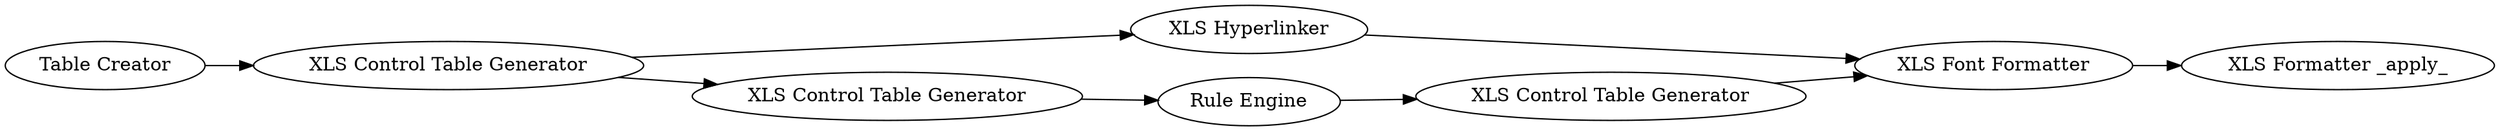 digraph {
	16 [label="XLS Formatter _apply_"]
	19 [label="Table Creator"]
	20 [label="XLS Control Table Generator"]
	21 [label="XLS Hyperlinker"]
	23 [label="XLS Font Formatter"]
	24 [label="XLS Control Table Generator"]
	25 [label="Rule Engine"]
	26 [label="XLS Control Table Generator"]
	19 -> 20
	20 -> 21
	20 -> 24
	21 -> 23
	23 -> 16
	24 -> 25
	25 -> 26
	26 -> 23
	rankdir=LR
}

